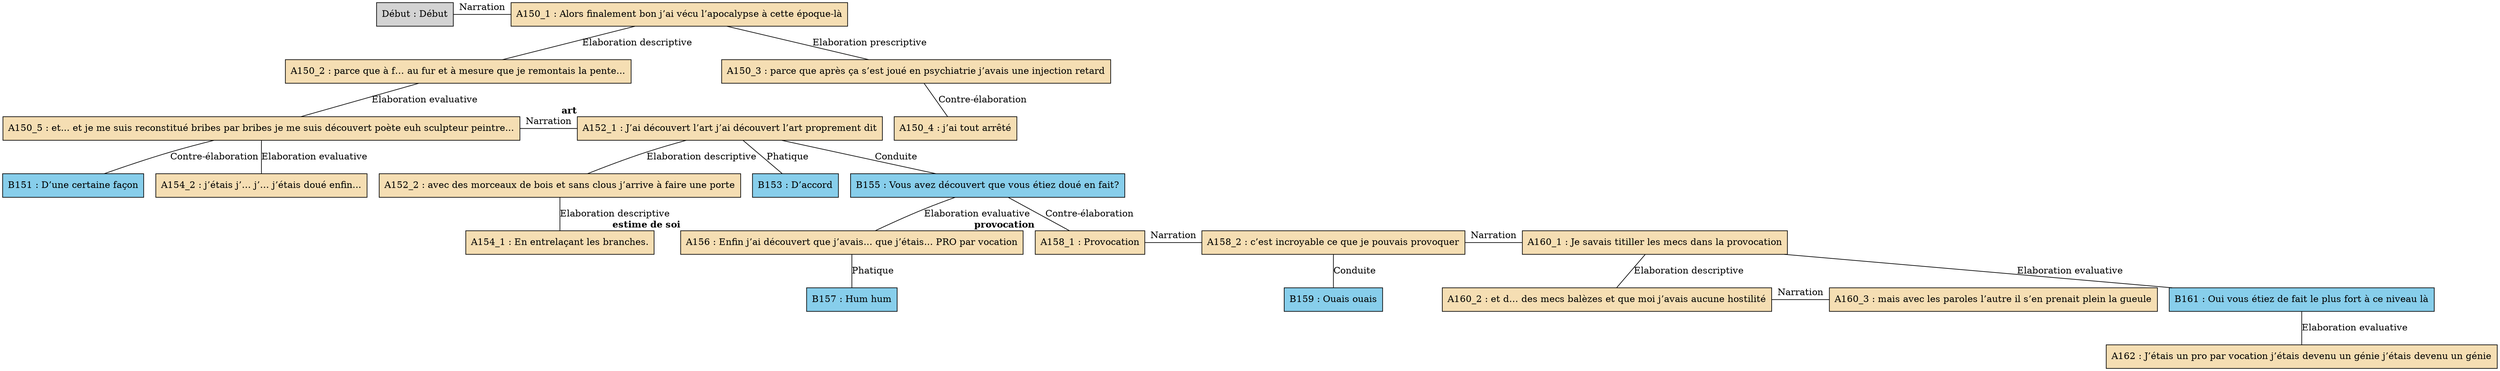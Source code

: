 digraph C03 {
	node [shape=box style=filled]
	"Début" [label="Début : Début" xlabel=""]
	A150_1 [label="A150_1 : Alors finalement bon j’ai vécu l’apocalypse à cette époque-là" fillcolor=wheat xlabel=""]
	A150_2 [label="A150_2 : parce que à f… au fur et à mesure que je remontais la pente..." fillcolor=wheat xlabel=""]
	A150_3 [label="A150_3 : parce que après ça s’est joué en psychiatrie j’avais une injection retard" fillcolor=wheat xlabel=""]
	A150_4 [label="A150_4 : j’ai tout arrêté" fillcolor=wheat xlabel=""]
	A150_5 [label="A150_5 : et... et je me suis reconstitué bribes par bribes je me suis découvert poète euh sculpteur peintre..." fillcolor=wheat xlabel=""]
	B151 [label="B151 : D’une certaine façon" fillcolor=skyblue xlabel=""]
	A152_1 [label="A152_1 : J’ai découvert l’art j’ai découvert l’art proprement dit" fillcolor=wheat xlabel=<<B>art</B>>]
	A152_2 [label="A152_2 : avec des morceaux de bois et sans clous j’arrive à faire une porte" fillcolor=wheat xlabel=""]
	B153 [label="B153 : D’accord" fillcolor=skyblue xlabel=""]
	A154_1 [label="A154_1 : En entrelaçant les branches." fillcolor=wheat xlabel=""]
	A154_2 [label="A154_2 : j’étais j’… j’… j’étais doué enfin..." fillcolor=wheat xlabel=""]
	B155 [label="B155 : Vous avez découvert que vous étiez doué en fait?" fillcolor=skyblue xlabel=""]
	A156 [label="A156 : Enfin j’ai découvert que j’avais... que j’étais... PRO par vocation" fillcolor=wheat xlabel=<<B>estime de soi</B>>]
	B157 [label="B157 : Hum hum" fillcolor=skyblue xlabel=""]
	A158_1 [label="A158_1 : Provocation" fillcolor=wheat xlabel=<<B>provocation</B>>]
	A158_2 [label="A158_2 : c’est incroyable ce que je pouvais provoquer" fillcolor=wheat xlabel=""]
	B159 [label="B159 : Ouais ouais" fillcolor=skyblue xlabel=""]
	A160_1 [label="A160_1 : Je savais titiller les mecs dans la provocation" fillcolor=wheat xlabel=""]
	A160_2 [label="A160_2 : et d… des mecs balèzes et que moi j’avais aucune hostilité" fillcolor=wheat xlabel=""]
	A160_3 [label="A160_3 : mais avec les paroles l’autre il s’en prenait plein la gueule" fillcolor=wheat xlabel=""]
	B161 [label="B161 : Oui vous étiez de fait le plus fort à ce niveau là" fillcolor=skyblue xlabel=""]
	A162 [label="A162 : J’étais un pro par vocation j’étais devenu un génie j’étais devenu un génie" fillcolor=wheat xlabel=""]
	{
		rank=same
		"Début"
		A150_1
		"Début" -> A150_1 [label=Narration dir=none]
	}
	A150_1 -> A150_2 [label="Elaboration descriptive" dir=none]
	A150_1 -> A150_3 [label="Elaboration prescriptive" dir=none]
	A150_3 -> A150_4 [label="Contre-élaboration" dir=none]
	A150_2 -> A150_5 [label="Elaboration evaluative" dir=none]
	A150_5 -> B151 [label="Contre-élaboration" dir=none]
	{
		rank=same
		A150_5
		A152_1
		A150_5 -> A152_1 [label=Narration dir=none]
	}
	A152_1 -> A152_2 [label="Elaboration descriptive" dir=none]
	A152_1 -> B153 [label=Phatique dir=none]
	A152_2 -> A154_1 [label="Elaboration descriptive" dir=none]
	A150_5 -> A154_2 [label="Elaboration evaluative" dir=none]
	A152_1 -> B155 [label=Conduite dir=none]
	B155 -> A156 [label="Elaboration evaluative" dir=none]
	A156 -> B157 [label=Phatique dir=none]
	B155 -> A158_1 [label="Contre-élaboration" dir=none]
	{
		rank=same
		A158_1
		A158_2
		A158_1 -> A158_2 [label=Narration dir=none]
	}
	A158_2 -> B159 [label=Conduite dir=none]
	{
		rank=same
		A158_2
		A160_1
		A158_2 -> A160_1 [label=Narration dir=none]
	}
	A160_1 -> A160_2 [label="Elaboration descriptive" dir=none]
	{
		rank=same
		A160_2
		A160_3
		A160_2 -> A160_3 [label=Narration dir=none]
	}
	A160_1 -> B161 [label="Elaboration evaluative" dir=none]
	B161 -> A162 [label="Elaboration evaluative" dir=none]
}
